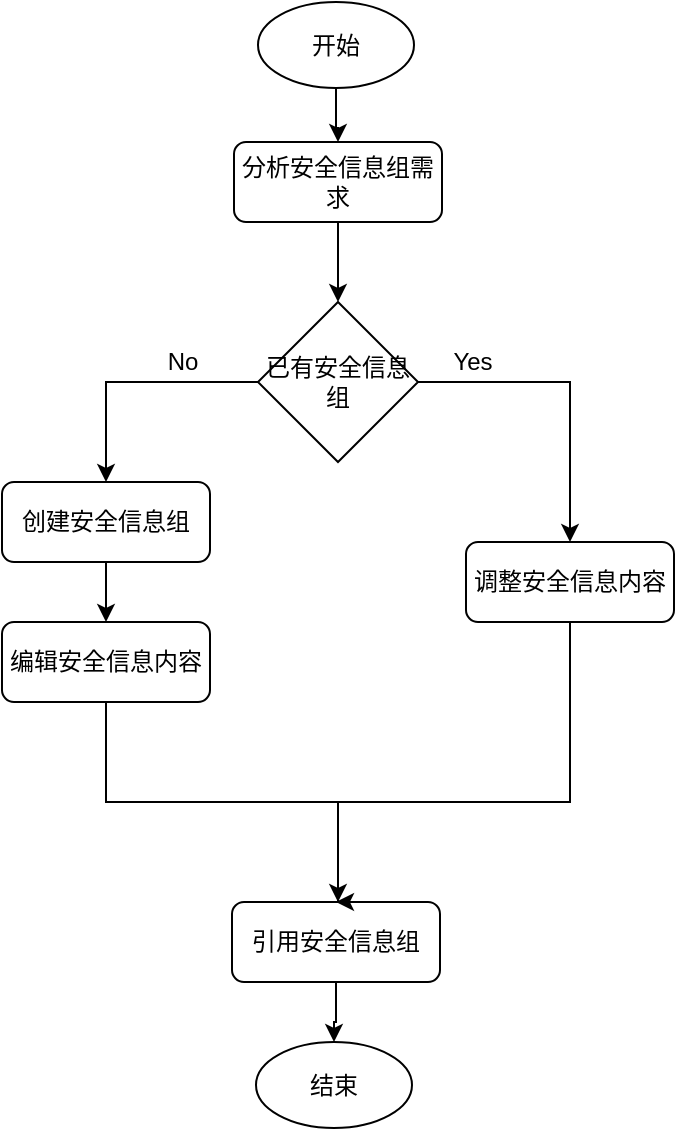 <mxfile version="17.1.3" type="github">
  <diagram id="C5RBs43oDa-KdzZeNtuy" name="Page-1">
    <mxGraphModel dx="856" dy="545" grid="1" gridSize="10" guides="1" tooltips="1" connect="1" arrows="1" fold="1" page="1" pageScale="1" pageWidth="827" pageHeight="1169" math="0" shadow="0">
      <root>
        <mxCell id="WIyWlLk6GJQsqaUBKTNV-0" />
        <mxCell id="WIyWlLk6GJQsqaUBKTNV-1" parent="WIyWlLk6GJQsqaUBKTNV-0" />
        <mxCell id="hv9p5jouMC_Hm7xAcIea-0" value="" style="edgeStyle=orthogonalEdgeStyle;rounded=0;orthogonalLoop=1;jettySize=auto;html=1;entryX=0.5;entryY=0;entryDx=0;entryDy=0;" edge="1" parent="WIyWlLk6GJQsqaUBKTNV-1" source="hv9p5jouMC_Hm7xAcIea-1" target="hv9p5jouMC_Hm7xAcIea-3">
          <mxGeometry relative="1" as="geometry">
            <mxPoint x="297" y="100" as="targetPoint" />
          </mxGeometry>
        </mxCell>
        <mxCell id="hv9p5jouMC_Hm7xAcIea-1" value="开始" style="ellipse;whiteSpace=wrap;html=1;" vertex="1" parent="WIyWlLk6GJQsqaUBKTNV-1">
          <mxGeometry x="258" y="40" width="78" height="43" as="geometry" />
        </mxCell>
        <mxCell id="hv9p5jouMC_Hm7xAcIea-2" value="" style="edgeStyle=orthogonalEdgeStyle;rounded=0;orthogonalLoop=1;jettySize=auto;html=1;" edge="1" parent="WIyWlLk6GJQsqaUBKTNV-1" source="hv9p5jouMC_Hm7xAcIea-3" target="hv9p5jouMC_Hm7xAcIea-13">
          <mxGeometry relative="1" as="geometry" />
        </mxCell>
        <mxCell id="hv9p5jouMC_Hm7xAcIea-3" value="分析安全信息组需求" style="rounded=1;whiteSpace=wrap;html=1;fontSize=12;glass=0;strokeWidth=1;shadow=0;" vertex="1" parent="WIyWlLk6GJQsqaUBKTNV-1">
          <mxGeometry x="246" y="110" width="104" height="40" as="geometry" />
        </mxCell>
        <mxCell id="hv9p5jouMC_Hm7xAcIea-4" value="" style="edgeStyle=orthogonalEdgeStyle;rounded=0;orthogonalLoop=1;jettySize=auto;html=1;" edge="1" parent="WIyWlLk6GJQsqaUBKTNV-1" source="hv9p5jouMC_Hm7xAcIea-5" target="hv9p5jouMC_Hm7xAcIea-7">
          <mxGeometry relative="1" as="geometry" />
        </mxCell>
        <mxCell id="hv9p5jouMC_Hm7xAcIea-5" value="创建安全信息组" style="rounded=1;whiteSpace=wrap;html=1;fontSize=12;glass=0;strokeWidth=1;shadow=0;" vertex="1" parent="WIyWlLk6GJQsqaUBKTNV-1">
          <mxGeometry x="130" y="280" width="104" height="40" as="geometry" />
        </mxCell>
        <mxCell id="hv9p5jouMC_Hm7xAcIea-6" value="" style="edgeStyle=orthogonalEdgeStyle;rounded=0;orthogonalLoop=1;jettySize=auto;html=1;" edge="1" parent="WIyWlLk6GJQsqaUBKTNV-1" source="hv9p5jouMC_Hm7xAcIea-7" target="hv9p5jouMC_Hm7xAcIea-9">
          <mxGeometry relative="1" as="geometry">
            <Array as="points">
              <mxPoint x="182" y="440" />
              <mxPoint x="298" y="440" />
            </Array>
          </mxGeometry>
        </mxCell>
        <mxCell id="hv9p5jouMC_Hm7xAcIea-7" value="编辑安全信息内容" style="rounded=1;whiteSpace=wrap;html=1;fontSize=12;glass=0;strokeWidth=1;shadow=0;" vertex="1" parent="WIyWlLk6GJQsqaUBKTNV-1">
          <mxGeometry x="130" y="350" width="104" height="40" as="geometry" />
        </mxCell>
        <mxCell id="hv9p5jouMC_Hm7xAcIea-8" value="" style="edgeStyle=orthogonalEdgeStyle;rounded=0;orthogonalLoop=1;jettySize=auto;html=1;" edge="1" parent="WIyWlLk6GJQsqaUBKTNV-1" source="hv9p5jouMC_Hm7xAcIea-9" target="hv9p5jouMC_Hm7xAcIea-10">
          <mxGeometry relative="1" as="geometry" />
        </mxCell>
        <mxCell id="hv9p5jouMC_Hm7xAcIea-9" value="引用安全信息组" style="rounded=1;whiteSpace=wrap;html=1;fontSize=12;glass=0;strokeWidth=1;shadow=0;" vertex="1" parent="WIyWlLk6GJQsqaUBKTNV-1">
          <mxGeometry x="245" y="490" width="104" height="40" as="geometry" />
        </mxCell>
        <mxCell id="hv9p5jouMC_Hm7xAcIea-10" value="结束" style="ellipse;whiteSpace=wrap;html=1;" vertex="1" parent="WIyWlLk6GJQsqaUBKTNV-1">
          <mxGeometry x="257" y="560" width="78" height="43" as="geometry" />
        </mxCell>
        <mxCell id="hv9p5jouMC_Hm7xAcIea-11" style="edgeStyle=orthogonalEdgeStyle;rounded=0;orthogonalLoop=1;jettySize=auto;html=1;" edge="1" parent="WIyWlLk6GJQsqaUBKTNV-1" source="hv9p5jouMC_Hm7xAcIea-13" target="hv9p5jouMC_Hm7xAcIea-5">
          <mxGeometry relative="1" as="geometry" />
        </mxCell>
        <mxCell id="hv9p5jouMC_Hm7xAcIea-12" style="edgeStyle=orthogonalEdgeStyle;rounded=0;orthogonalLoop=1;jettySize=auto;html=1;" edge="1" parent="WIyWlLk6GJQsqaUBKTNV-1" source="hv9p5jouMC_Hm7xAcIea-13" target="hv9p5jouMC_Hm7xAcIea-15">
          <mxGeometry relative="1" as="geometry" />
        </mxCell>
        <mxCell id="hv9p5jouMC_Hm7xAcIea-13" value="已有安全信息组" style="rhombus;whiteSpace=wrap;html=1;" vertex="1" parent="WIyWlLk6GJQsqaUBKTNV-1">
          <mxGeometry x="258" y="190" width="80" height="80" as="geometry" />
        </mxCell>
        <mxCell id="hv9p5jouMC_Hm7xAcIea-14" style="edgeStyle=orthogonalEdgeStyle;rounded=0;orthogonalLoop=1;jettySize=auto;html=1;exitX=0.5;exitY=1;exitDx=0;exitDy=0;entryX=0.5;entryY=0;entryDx=0;entryDy=0;" edge="1" parent="WIyWlLk6GJQsqaUBKTNV-1" source="hv9p5jouMC_Hm7xAcIea-15" target="hv9p5jouMC_Hm7xAcIea-9">
          <mxGeometry relative="1" as="geometry">
            <Array as="points">
              <mxPoint x="414" y="440" />
              <mxPoint x="298" y="440" />
            </Array>
          </mxGeometry>
        </mxCell>
        <mxCell id="hv9p5jouMC_Hm7xAcIea-15" value="调整安全信息内容" style="rounded=1;whiteSpace=wrap;html=1;fontSize=12;glass=0;strokeWidth=1;shadow=0;" vertex="1" parent="WIyWlLk6GJQsqaUBKTNV-1">
          <mxGeometry x="362" y="310" width="104" height="40" as="geometry" />
        </mxCell>
        <mxCell id="hv9p5jouMC_Hm7xAcIea-16" value="No" style="text;html=1;align=center;verticalAlign=middle;resizable=0;points=[];autosize=1;strokeColor=none;fillColor=none;" vertex="1" parent="WIyWlLk6GJQsqaUBKTNV-1">
          <mxGeometry x="205" y="210" width="30" height="20" as="geometry" />
        </mxCell>
        <mxCell id="hv9p5jouMC_Hm7xAcIea-17" value="Yes" style="text;html=1;align=center;verticalAlign=middle;resizable=0;points=[];autosize=1;strokeColor=none;fillColor=none;" vertex="1" parent="WIyWlLk6GJQsqaUBKTNV-1">
          <mxGeometry x="350" y="210" width="30" height="20" as="geometry" />
        </mxCell>
      </root>
    </mxGraphModel>
  </diagram>
</mxfile>
